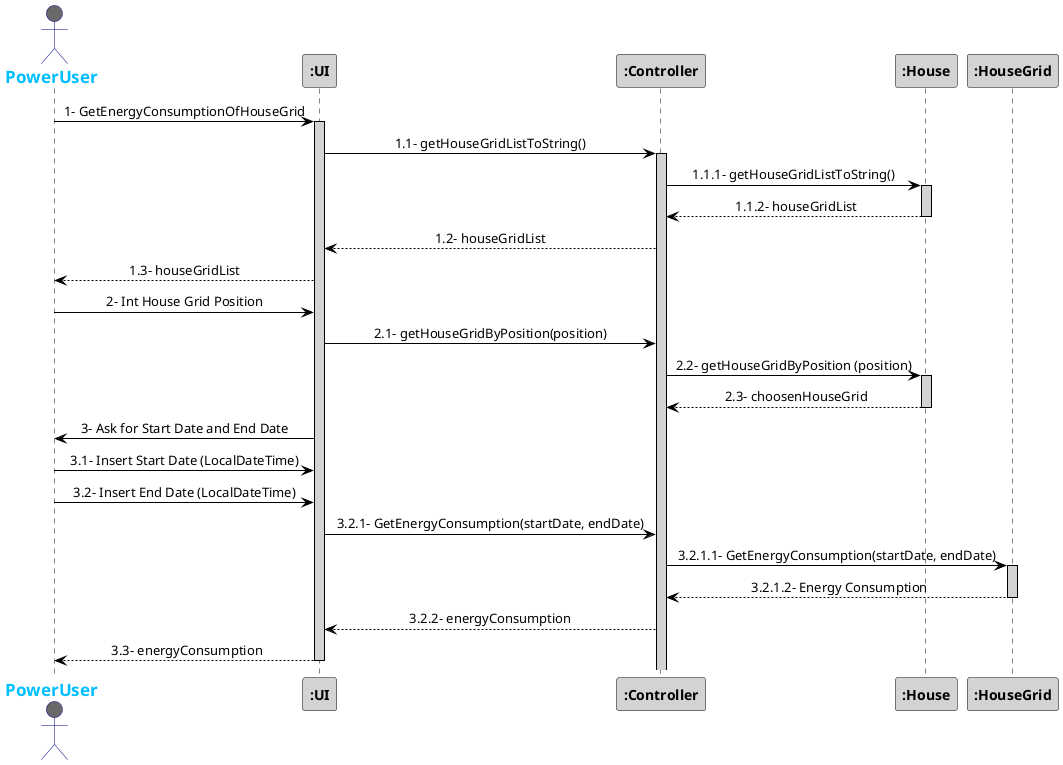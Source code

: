 @startuml
skinparam sequenceMessageAlign center
skinparam sequence {
	ArrowColor Black
	ActorBorderColor DarkBlue
	LifeLineBorderColor black
	LifeLineBackgroundColor LightGrey

	ParticipantBorderColor Black
	ParticipantBackgroundColor LightGrey
	ParticipantFontStyle Bold

	ActorBackgroundColor DimGrey
	ActorFontColor DeepSkyBlue
	ActorFontStyle Bold
	ActorFontSize 17
	ActorFontName Aapex
}

actor PowerUser
PowerUser -> ":UI": 1- GetEnergyConsumptionOfHouseGrid
activate ":UI"
":UI" -> ":Controller": 1.1- getHouseGridListToString()
activate ":Controller"
":Controller" -> ":House": 1.1.1- getHouseGridListToString()
activate ":House"
":Controller" <-- ":House": 1.1.2- houseGridList
deactivate ":House"
":UI" <-- ":Controller": 1.2- houseGridList
PowerUser <-- ":UI": 1.3- houseGridList

PowerUser -> ":UI": 2- Int House Grid Position
":UI" -> ":Controller": 2.1- getHouseGridByPosition(position)
":Controller" -> ":House": 2.2- getHouseGridByPosition (position)
activate ":House"
":Controller" <-- ":House": 2.3- choosenHouseGrid
deactivate ":House"

PowerUser <- ":UI": 3- Ask for Start Date and End Date

PowerUser -> ":UI": 3.1- Insert Start Date (LocalDateTime)
PowerUser -> ":UI": 3.2- Insert End Date (LocalDateTime)
":UI" -> ":Controller": 3.2.1- GetEnergyConsumption(startDate, endDate)
":Controller" -> ":HouseGrid": 3.2.1.1- GetEnergyConsumption(startDate, endDate)
activate ":HouseGrid"
":Controller" <-- ":HouseGrid": 3.2.1.2- Energy Consumption
deactivate ":HouseGrid"
":UI" <-- ":Controller": 3.2.2- energyConsumption
PowerUser <-- ":UI": 3.3- energyConsumption
deactivate ":UI"

@enduml